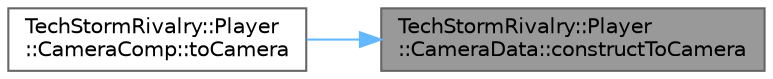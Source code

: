 digraph "TechStormRivalry::Player::CameraData::constructToCamera"
{
 // LATEX_PDF_SIZE
  bgcolor="transparent";
  edge [fontname=Helvetica,fontsize=10,labelfontname=Helvetica,labelfontsize=10];
  node [fontname=Helvetica,fontsize=10,shape=box,height=0.2,width=0.4];
  rankdir="RL";
  Node1 [id="Node000001",label="TechStormRivalry::Player\l::CameraData::constructToCamera",height=0.2,width=0.4,color="gray40", fillcolor="grey60", style="filled", fontcolor="black",tooltip=" "];
  Node1 -> Node2 [id="edge1_Node000001_Node000002",dir="back",color="steelblue1",style="solid",tooltip=" "];
  Node2 [id="Node000002",label="TechStormRivalry::Player\l::CameraComp::toCamera",height=0.2,width=0.4,color="grey40", fillcolor="white", style="filled",URL="$class_tech_storm_rivalry_1_1_player_1_1_camera_comp.html#a9f0c69c52a22accffc7151cdf5d2f40a",tooltip=" "];
}
